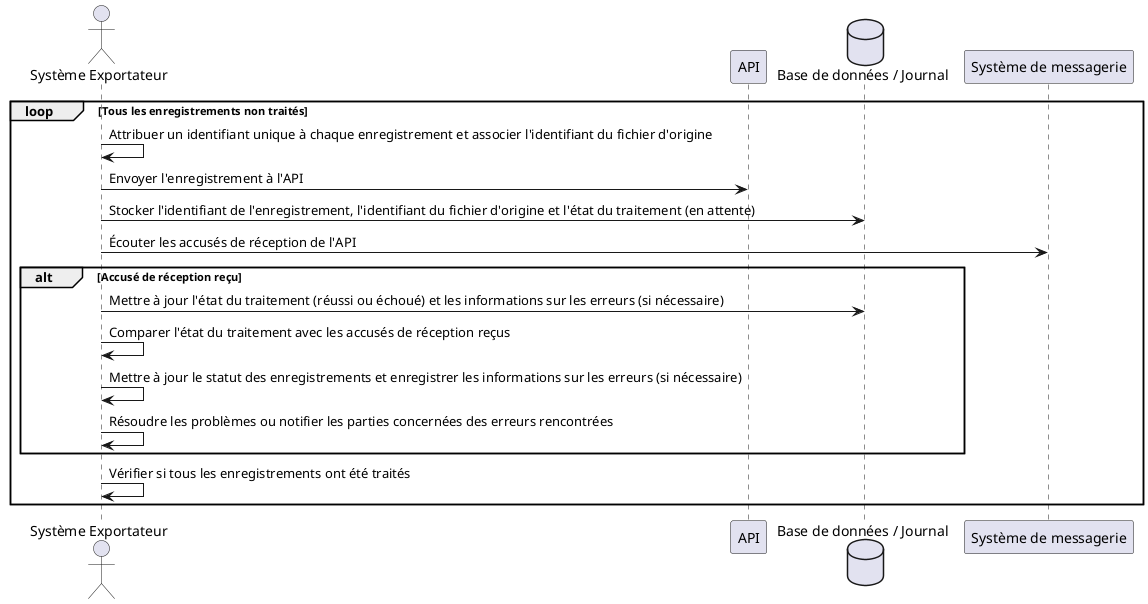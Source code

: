 @startuml
actor "Système Exportateur" as exportateur
participant "API" as api
database "Base de données / Journal" as db
participant "Système de messagerie" as messaging
loop Tous les enregistrements non traités
exportateur -> exportateur: Attribuer un identifiant unique à chaque enregistrement et associer l'identifiant du fichier d'origine
exportateur -> api: Envoyer l'enregistrement à l'API
exportateur -> db: Stocker l'identifiant de l'enregistrement, l'identifiant du fichier d'origine et l'état du traitement (en attente)
exportateur -> messaging: Écouter les accusés de réception de l'API
  alt Accusé de réception reçu
    exportateur -> db: Mettre à jour l'état du traitement (réussi ou échoué) et les informations sur les erreurs (si nécessaire)
    exportateur -> exportateur: Comparer l'état du traitement avec les accusés de réception reçus
    exportateur -> exportateur: Mettre à jour le statut des enregistrements et enregistrer les informations sur les erreurs (si nécessaire)
exportateur -> exportateur: Résoudre les problèmes ou notifier les parties concernées des erreurs rencontrées
end
exportateur -> exportateur: Vérifier si tous les enregistrements ont été traités
end
@enduml